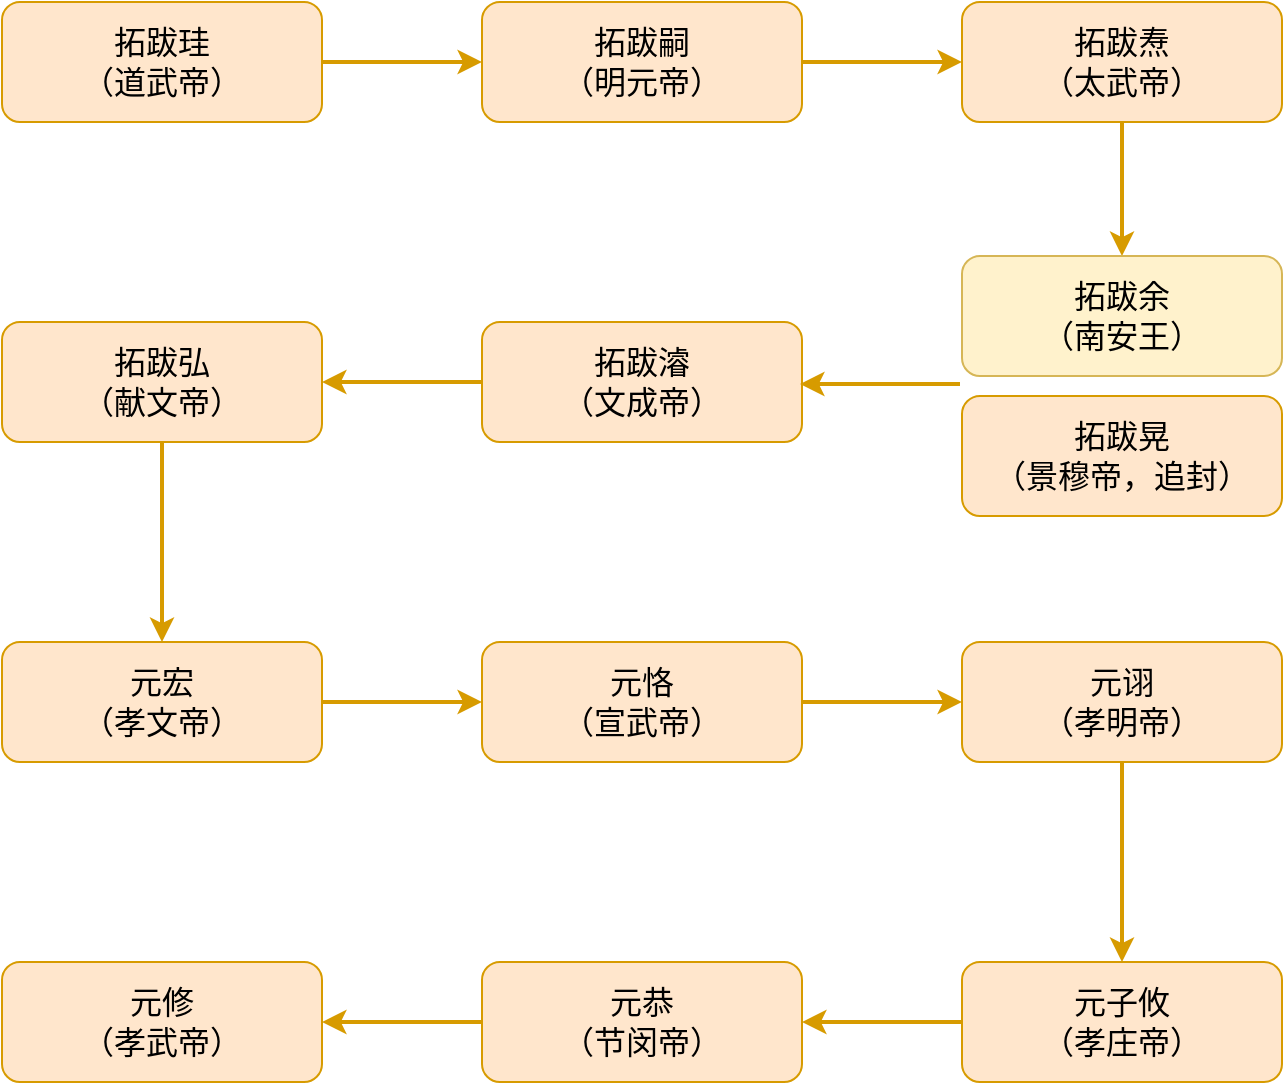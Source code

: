 <mxfile version="24.7.16">
  <diagram name="Page-1" id="tzd_hYQnycI4KfzRAJQq">
    <mxGraphModel dx="968" dy="1783" grid="1" gridSize="10" guides="1" tooltips="1" connect="1" arrows="1" fold="1" page="1" pageScale="1" pageWidth="850" pageHeight="1100" math="0" shadow="0">
      <root>
        <mxCell id="0" />
        <mxCell id="1" parent="0" />
        <mxCell id="dV2eEv0iljEnocn-KY1D-14" style="edgeStyle=orthogonalEdgeStyle;rounded=0;orthogonalLoop=1;jettySize=auto;html=1;exitX=1;exitY=0.5;exitDx=0;exitDy=0;entryX=0;entryY=0.5;entryDx=0;entryDy=0;strokeWidth=2;fillColor=#ffe6cc;strokeColor=#d79b00;" edge="1" parent="1" source="dV2eEv0iljEnocn-KY1D-1" target="dV2eEv0iljEnocn-KY1D-2">
          <mxGeometry relative="1" as="geometry" />
        </mxCell>
        <mxCell id="dV2eEv0iljEnocn-KY1D-1" value="&lt;font style=&quot;font-size: 16px;&quot;&gt;拓跋珪&lt;/font&gt;&lt;div&gt;&lt;font style=&quot;font-size: 16px;&quot;&gt;（道武帝）&lt;/font&gt;&lt;/div&gt;" style="rounded=1;whiteSpace=wrap;html=1;fillColor=#ffe6cc;strokeColor=#d79b00;" vertex="1" parent="1">
          <mxGeometry x="120" y="-260" width="160" height="60" as="geometry" />
        </mxCell>
        <mxCell id="dV2eEv0iljEnocn-KY1D-15" style="edgeStyle=orthogonalEdgeStyle;rounded=0;orthogonalLoop=1;jettySize=auto;html=1;exitX=1;exitY=0.5;exitDx=0;exitDy=0;entryX=0;entryY=0.5;entryDx=0;entryDy=0;strokeWidth=2;fillColor=#ffe6cc;strokeColor=#d79b00;" edge="1" parent="1" source="dV2eEv0iljEnocn-KY1D-2" target="dV2eEv0iljEnocn-KY1D-3">
          <mxGeometry relative="1" as="geometry" />
        </mxCell>
        <mxCell id="dV2eEv0iljEnocn-KY1D-2" value="&lt;font style=&quot;font-size: 16px;&quot;&gt;拓跋嗣&lt;/font&gt;&lt;div&gt;&lt;font style=&quot;font-size: 16px;&quot;&gt;（明元帝）&lt;/font&gt;&lt;/div&gt;" style="rounded=1;whiteSpace=wrap;html=1;fillColor=#ffe6cc;strokeColor=#d79b00;" vertex="1" parent="1">
          <mxGeometry x="360" y="-260" width="160" height="60" as="geometry" />
        </mxCell>
        <mxCell id="dV2eEv0iljEnocn-KY1D-16" style="edgeStyle=orthogonalEdgeStyle;rounded=0;orthogonalLoop=1;jettySize=auto;html=1;exitX=0.5;exitY=1;exitDx=0;exitDy=0;entryX=0.5;entryY=0;entryDx=0;entryDy=0;strokeWidth=2;fillColor=#ffe6cc;strokeColor=#d79b00;" edge="1" parent="1" source="dV2eEv0iljEnocn-KY1D-3" target="dV2eEv0iljEnocn-KY1D-6">
          <mxGeometry relative="1" as="geometry" />
        </mxCell>
        <mxCell id="dV2eEv0iljEnocn-KY1D-3" value="&lt;font style=&quot;font-size: 16px;&quot;&gt;拓跋焘&lt;/font&gt;&lt;div&gt;&lt;font style=&quot;font-size: 16px;&quot;&gt;（太武帝）&lt;/font&gt;&lt;/div&gt;" style="rounded=1;whiteSpace=wrap;html=1;fillColor=#ffe6cc;strokeColor=#d79b00;" vertex="1" parent="1">
          <mxGeometry x="600" y="-260" width="160" height="60" as="geometry" />
        </mxCell>
        <mxCell id="dV2eEv0iljEnocn-KY1D-18" style="edgeStyle=orthogonalEdgeStyle;rounded=0;orthogonalLoop=1;jettySize=auto;html=1;exitX=0.5;exitY=1;exitDx=0;exitDy=0;entryX=0.5;entryY=0;entryDx=0;entryDy=0;strokeWidth=2;fillColor=#ffe6cc;strokeColor=#d79b00;" edge="1" parent="1" source="dV2eEv0iljEnocn-KY1D-4" target="dV2eEv0iljEnocn-KY1D-8">
          <mxGeometry relative="1" as="geometry" />
        </mxCell>
        <mxCell id="dV2eEv0iljEnocn-KY1D-4" value="&lt;font style=&quot;font-size: 16px;&quot;&gt;拓跋弘&lt;/font&gt;&lt;div&gt;&lt;font style=&quot;font-size: 16px;&quot;&gt;（献文帝）&lt;/font&gt;&lt;/div&gt;" style="rounded=1;whiteSpace=wrap;html=1;fillColor=#ffe6cc;strokeColor=#d79b00;" vertex="1" parent="1">
          <mxGeometry x="120" y="-100" width="160" height="60" as="geometry" />
        </mxCell>
        <mxCell id="dV2eEv0iljEnocn-KY1D-17" style="edgeStyle=orthogonalEdgeStyle;rounded=0;orthogonalLoop=1;jettySize=auto;html=1;exitX=0;exitY=0.5;exitDx=0;exitDy=0;entryX=1;entryY=0.5;entryDx=0;entryDy=0;strokeWidth=2;fillColor=#ffe6cc;strokeColor=#d79b00;" edge="1" parent="1" source="dV2eEv0iljEnocn-KY1D-5" target="dV2eEv0iljEnocn-KY1D-4">
          <mxGeometry relative="1" as="geometry" />
        </mxCell>
        <mxCell id="dV2eEv0iljEnocn-KY1D-5" value="&lt;font style=&quot;font-size: 16px;&quot;&gt;拓跋濬&lt;/font&gt;&lt;div&gt;&lt;font style=&quot;font-size: 16px;&quot;&gt;（文成帝）&lt;/font&gt;&lt;/div&gt;" style="rounded=1;whiteSpace=wrap;html=1;fillColor=#ffe6cc;strokeColor=#d79b00;" vertex="1" parent="1">
          <mxGeometry x="360" y="-100" width="160" height="60" as="geometry" />
        </mxCell>
        <mxCell id="dV2eEv0iljEnocn-KY1D-6" value="&lt;span style=&quot;font-size: 16px;&quot;&gt;拓跋余&lt;/span&gt;&lt;div&gt;&lt;span style=&quot;font-size: 16px;&quot;&gt;（南安王）&lt;/span&gt;&lt;/div&gt;" style="rounded=1;whiteSpace=wrap;html=1;fillColor=#fff2cc;strokeColor=#d6b656;" vertex="1" parent="1">
          <mxGeometry x="600" y="-133" width="160" height="60" as="geometry" />
        </mxCell>
        <mxCell id="dV2eEv0iljEnocn-KY1D-7" value="&lt;span style=&quot;font-size: 16px;&quot;&gt;拓跋晃&lt;/span&gt;&lt;div&gt;&lt;span style=&quot;font-size: 16px;&quot;&gt;（景穆帝，追封）&lt;/span&gt;&lt;/div&gt;" style="rounded=1;whiteSpace=wrap;html=1;fillColor=#ffe6cc;strokeColor=#d79b00;" vertex="1" parent="1">
          <mxGeometry x="600" y="-63" width="160" height="60" as="geometry" />
        </mxCell>
        <mxCell id="dV2eEv0iljEnocn-KY1D-19" style="edgeStyle=orthogonalEdgeStyle;rounded=0;orthogonalLoop=1;jettySize=auto;html=1;exitX=1;exitY=0.5;exitDx=0;exitDy=0;entryX=0;entryY=0.5;entryDx=0;entryDy=0;strokeWidth=2;fillColor=#ffe6cc;strokeColor=#d79b00;" edge="1" parent="1" source="dV2eEv0iljEnocn-KY1D-8" target="dV2eEv0iljEnocn-KY1D-9">
          <mxGeometry relative="1" as="geometry" />
        </mxCell>
        <mxCell id="dV2eEv0iljEnocn-KY1D-8" value="&lt;div&gt;&lt;span style=&quot;font-size: 16px; background-color: initial;&quot;&gt;元宏&lt;/span&gt;&lt;/div&gt;&lt;div&gt;&lt;font style=&quot;font-size: 16px;&quot;&gt;（&lt;/font&gt;&lt;span style=&quot;font-size: 16px; background-color: initial;&quot;&gt;孝文帝&lt;/span&gt;&lt;span style=&quot;font-size: 16px; background-color: initial;&quot;&gt;）&lt;/span&gt;&lt;/div&gt;" style="rounded=1;whiteSpace=wrap;html=1;fillColor=#ffe6cc;strokeColor=#d79b00;" vertex="1" parent="1">
          <mxGeometry x="120" y="60" width="160" height="60" as="geometry" />
        </mxCell>
        <mxCell id="dV2eEv0iljEnocn-KY1D-20" style="edgeStyle=orthogonalEdgeStyle;rounded=0;orthogonalLoop=1;jettySize=auto;html=1;exitX=1;exitY=0.5;exitDx=0;exitDy=0;entryX=0;entryY=0.5;entryDx=0;entryDy=0;strokeWidth=2;fillColor=#ffe6cc;strokeColor=#d79b00;" edge="1" parent="1" source="dV2eEv0iljEnocn-KY1D-9" target="dV2eEv0iljEnocn-KY1D-10">
          <mxGeometry relative="1" as="geometry" />
        </mxCell>
        <mxCell id="dV2eEv0iljEnocn-KY1D-9" value="&lt;font style=&quot;font-size: 16px;&quot;&gt;元恪&lt;/font&gt;&lt;div&gt;&lt;font style=&quot;font-size: 16px;&quot;&gt;（宣武帝）&lt;/font&gt;&lt;/div&gt;" style="rounded=1;whiteSpace=wrap;html=1;fillColor=#ffe6cc;strokeColor=#d79b00;" vertex="1" parent="1">
          <mxGeometry x="360" y="60" width="160" height="60" as="geometry" />
        </mxCell>
        <mxCell id="dV2eEv0iljEnocn-KY1D-21" style="edgeStyle=orthogonalEdgeStyle;rounded=0;orthogonalLoop=1;jettySize=auto;html=1;exitX=0.5;exitY=1;exitDx=0;exitDy=0;entryX=0.5;entryY=0;entryDx=0;entryDy=0;strokeWidth=2;fillColor=#ffe6cc;strokeColor=#d79b00;" edge="1" parent="1" source="dV2eEv0iljEnocn-KY1D-10" target="dV2eEv0iljEnocn-KY1D-13">
          <mxGeometry relative="1" as="geometry" />
        </mxCell>
        <mxCell id="dV2eEv0iljEnocn-KY1D-10" value="&lt;font style=&quot;font-size: 16px;&quot;&gt;元诩&lt;/font&gt;&lt;div&gt;&lt;font style=&quot;font-size: 16px;&quot;&gt;（&lt;/font&gt;&lt;span style=&quot;font-size: 16px; background-color: initial;&quot;&gt;孝明帝&lt;/span&gt;&lt;span style=&quot;font-size: 16px; background-color: initial;&quot;&gt;）&lt;/span&gt;&lt;/div&gt;" style="rounded=1;whiteSpace=wrap;html=1;fillColor=#ffe6cc;strokeColor=#d79b00;" vertex="1" parent="1">
          <mxGeometry x="600" y="60" width="160" height="60" as="geometry" />
        </mxCell>
        <mxCell id="dV2eEv0iljEnocn-KY1D-11" value="&lt;span style=&quot;font-size: 16px;&quot;&gt;元修&lt;/span&gt;&lt;div&gt;&lt;span style=&quot;font-size: 16px;&quot;&gt;（&lt;/span&gt;&lt;span style=&quot;font-size: 16px;&quot;&gt;孝武帝&lt;/span&gt;&lt;span style=&quot;font-size: 16px;&quot;&gt;）&lt;/span&gt;&lt;br&gt;&lt;/div&gt;" style="rounded=1;whiteSpace=wrap;html=1;fillColor=#ffe6cc;strokeColor=#d79b00;" vertex="1" parent="1">
          <mxGeometry x="120" y="220" width="160" height="60" as="geometry" />
        </mxCell>
        <mxCell id="dV2eEv0iljEnocn-KY1D-23" style="edgeStyle=orthogonalEdgeStyle;rounded=0;orthogonalLoop=1;jettySize=auto;html=1;exitX=0;exitY=0.5;exitDx=0;exitDy=0;entryX=1;entryY=0.5;entryDx=0;entryDy=0;strokeWidth=2;fillColor=#ffe6cc;strokeColor=#d79b00;" edge="1" parent="1" source="dV2eEv0iljEnocn-KY1D-12" target="dV2eEv0iljEnocn-KY1D-11">
          <mxGeometry relative="1" as="geometry" />
        </mxCell>
        <mxCell id="dV2eEv0iljEnocn-KY1D-12" value="&lt;span style=&quot;font-size: 16px;&quot;&gt;元恭&lt;/span&gt;&lt;div&gt;&lt;span style=&quot;font-size: 16px;&quot;&gt;（&lt;/span&gt;&lt;span style=&quot;font-size: 16px;&quot;&gt;节闵帝）&lt;/span&gt;&lt;br&gt;&lt;/div&gt;" style="rounded=1;whiteSpace=wrap;html=1;fillColor=#ffe6cc;strokeColor=#d79b00;" vertex="1" parent="1">
          <mxGeometry x="360" y="220" width="160" height="60" as="geometry" />
        </mxCell>
        <mxCell id="dV2eEv0iljEnocn-KY1D-22" style="edgeStyle=orthogonalEdgeStyle;rounded=0;orthogonalLoop=1;jettySize=auto;html=1;exitX=0;exitY=0.5;exitDx=0;exitDy=0;entryX=1;entryY=0.5;entryDx=0;entryDy=0;strokeWidth=2;fillColor=#ffe6cc;strokeColor=#d79b00;" edge="1" parent="1" source="dV2eEv0iljEnocn-KY1D-13" target="dV2eEv0iljEnocn-KY1D-12">
          <mxGeometry relative="1" as="geometry" />
        </mxCell>
        <mxCell id="dV2eEv0iljEnocn-KY1D-13" value="&lt;span style=&quot;font-size: 16px;&quot;&gt;元子攸&lt;/span&gt;&lt;div&gt;&lt;span style=&quot;font-size: 16px;&quot;&gt;（&lt;/span&gt;&lt;span style=&quot;font-size: 16px;&quot;&gt;孝庄帝&lt;/span&gt;&lt;span style=&quot;font-size: 16px;&quot;&gt;）&lt;/span&gt;&lt;br&gt;&lt;/div&gt;" style="rounded=1;whiteSpace=wrap;html=1;fillColor=#ffe6cc;strokeColor=#d79b00;" vertex="1" parent="1">
          <mxGeometry x="600" y="220" width="160" height="60" as="geometry" />
        </mxCell>
        <mxCell id="dV2eEv0iljEnocn-KY1D-24" style="edgeStyle=orthogonalEdgeStyle;rounded=0;orthogonalLoop=1;jettySize=auto;html=1;exitX=0;exitY=0.5;exitDx=0;exitDy=0;entryX=1;entryY=0.5;entryDx=0;entryDy=0;strokeWidth=2;fillColor=#ffe6cc;strokeColor=#d79b00;" edge="1" parent="1">
          <mxGeometry relative="1" as="geometry">
            <mxPoint x="599" y="-69" as="sourcePoint" />
            <mxPoint x="519" y="-69" as="targetPoint" />
          </mxGeometry>
        </mxCell>
      </root>
    </mxGraphModel>
  </diagram>
</mxfile>
